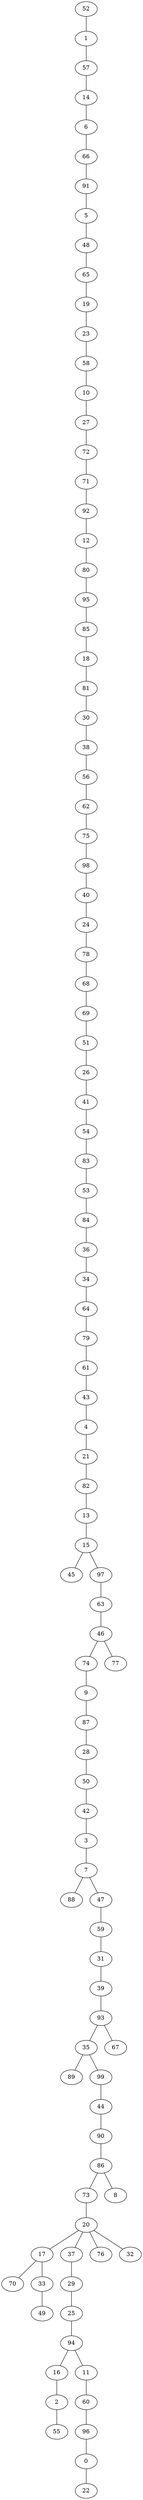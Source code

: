 graph G {
"86";
"14";
"70";
"5";
"92";
"40";
"3";
"74";
"13";
"49";
"88";
"45";
"78";
"73";
"54";
"52";
"84";
"89";
"44";
"46";
"77";
"35";
"82";
"71";
"0";
"90";
"48";
"22";
"16";
"19";
"51";
"24";
"98";
"83";
"80";
"68";
"97";
"17";
"67";
"64";
"41";
"72";
"61";
"81";
"37";
"10";
"56";
"96";
"53";
"50";
"76";
"59";
"65";
"6";
"75";
"25";
"60";
"93";
"85";
"38";
"26";
"99";
"21";
"4";
"30";
"29";
"31";
"47";
"42";
"18";
"28";
"27";
"11";
"95";
"39";
"36";
"15";
"66";
"57";
"1";
"69";
"32";
"20";
"94";
"34";
"43";
"63";
"33";
"79";
"7";
"12";
"62";
"87";
"2";
"9";
"91";
"55";
"23";
"8";
"58";
    "65" -- "19";
    "12" -- "80";
    "48" -- "65";
    "71" -- "92";
    "18" -- "81";
    "97" -- "63";
    "51" -- "26";
    "86" -- "73";
    "90" -- "86";
    "81" -- "30";
    "28" -- "50";
    "37" -- "29";
    "41" -- "54";
    "1" -- "57";
    "14" -- "6";
    "69" -- "51";
    "73" -- "20";
    "75" -- "98";
    "93" -- "35";
    "30" -- "38";
    "72" -- "71";
    "10" -- "27";
    "20" -- "17";
    "6" -- "66";
    "82" -- "13";
    "95" -- "85";
    "7" -- "47";
    "94" -- "11";
    "44" -- "90";
    "50" -- "42";
    "13" -- "15";
    "38" -- "56";
    "46" -- "77";
    "59" -- "31";
    "64" -- "79";
    "85" -- "18";
    "99" -- "44";
    "42" -- "3";
    "57" -- "14";
    "68" -- "69";
    "4" -- "21";
    "98" -- "40";
    "11" -- "60";
    "56" -- "62";
    "91" -- "5";
    "29" -- "25";
    "47" -- "59";
    "79" -- "61";
    "35" -- "89";
    "83" -- "53";
    "3" -- "7";
    "80" -- "95";
    "54" -- "83";
    "16" -- "2";
    "20" -- "76";
    "21" -- "82";
    "60" -- "96";
    "0" -- "22";
    "33" -- "49";
    "84" -- "36";
    "17" -- "33";
    "19" -- "23";
    "46" -- "74";
    "78" -- "68";
    "74" -- "9";
    "92" -- "12";
    "27" -- "72";
    "66" -- "91";
    "40" -- "24";
    "20" -- "32";
    "7" -- "88";
    "36" -- "34";
    "5" -- "48";
    "96" -- "0";
    "43" -- "4";
    "63" -- "46";
    "86" -- "8";
    "52" -- "1";
    "53" -- "84";
    "25" -- "94";
    "87" -- "28";
    "58" -- "10";
    "24" -- "78";
    "15" -- "45";
    "26" -- "41";
    "61" -- "43";
    "31" -- "39";
    "15" -- "97";
    "39" -- "93";
    "94" -- "16";
    "34" -- "64";
    "20" -- "37";
    "17" -- "70";
    "93" -- "67";
    "2" -- "55";
    "62" -- "75";
    "35" -- "99";
    "9" -- "87";
    "23" -- "58";
}
